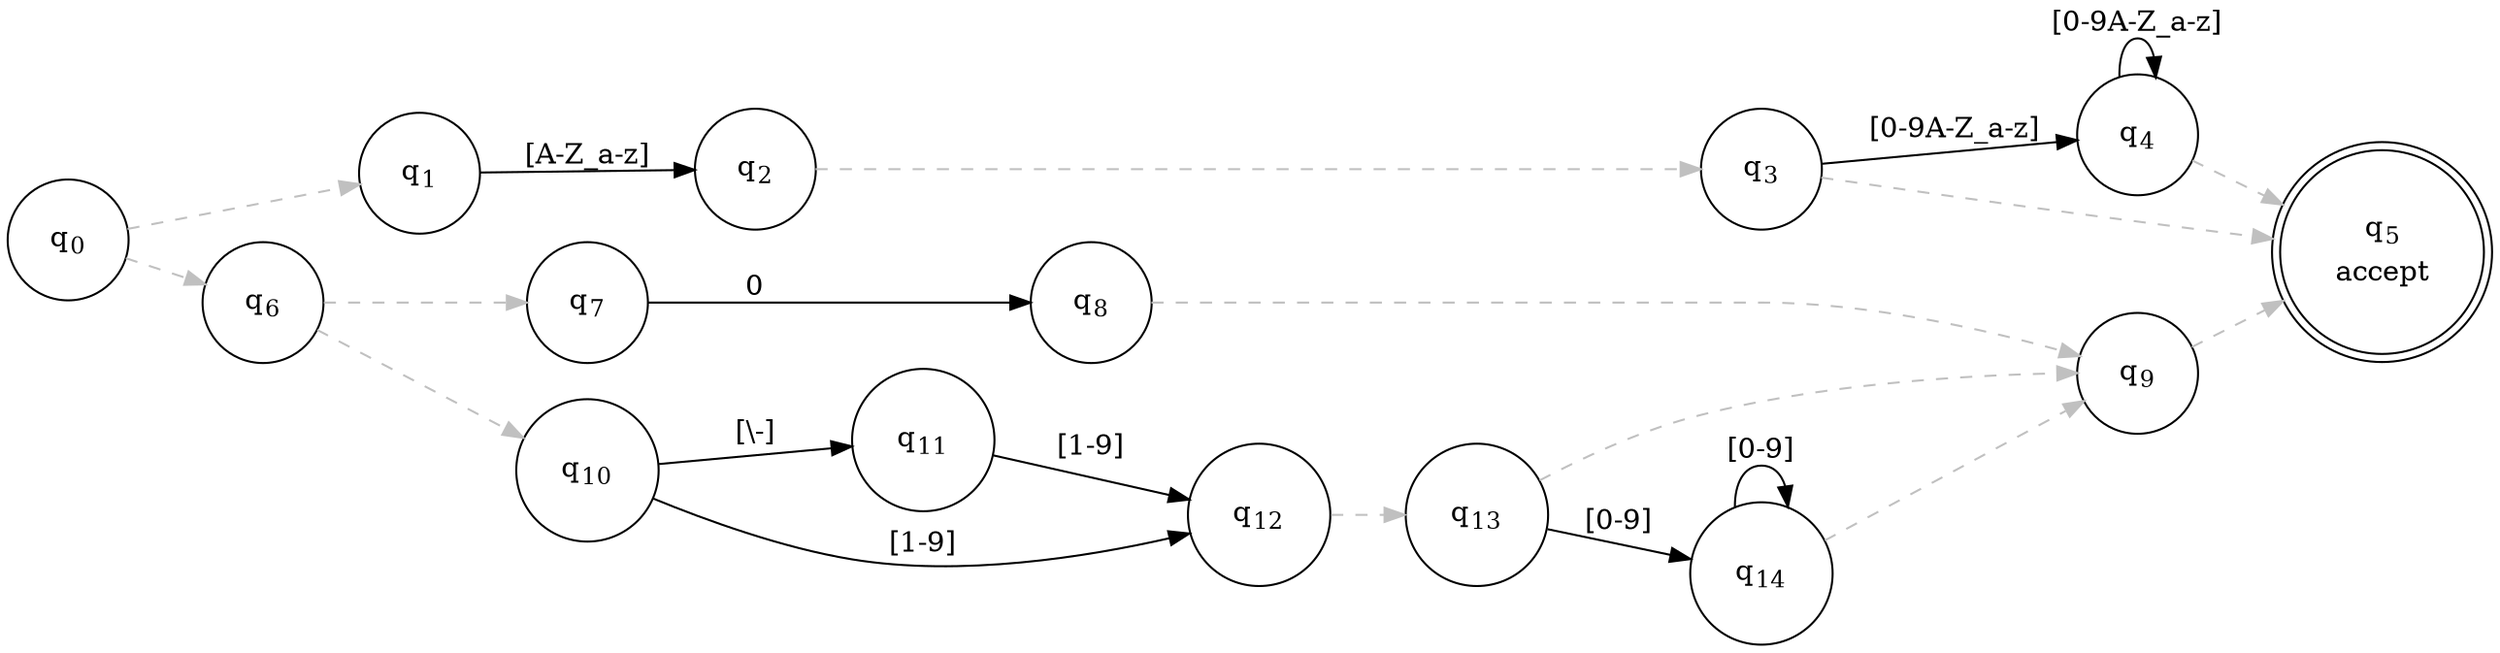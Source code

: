digraph FA {
rankdir=LR
node [shape=circle]
q0->q1 [style=dashed,color=gray]
q0->q6 [style=dashed,color=gray]
q1->q2 [label="[A-Z_a-z]"]
q2->q3 [style=dashed,color=gray]
q3->q4 [label="[0-9A-Z_a-z]"]
q3->q5 [style=dashed,color=gray]
q4->q4 [label="[0-9A-Z_a-z]"]
q4->q5 [style=dashed,color=gray]
q6->q7 [style=dashed,color=gray]
q6->q10 [style=dashed,color=gray]
q7->q8 [label="0"]
q8->q9 [style=dashed,color=gray]
q9->q5 [style=dashed,color=gray]
q10->q11 [label="[\\-]"]
q10->q12 [label="[1-9]"]
q11->q12 [label="[1-9]"]
q12->q13 [style=dashed,color=gray]
q13->q14 [label="[0-9]"]
q13->q9 [style=dashed,color=gray]
q14->q14 [label="[0-9]"]
q14->q9 [style=dashed,color=gray]
q0 [label=<<TABLE BORDER="0"><TR><TD>q<SUB>0</SUB></TD></TR></TABLE>>]
q1 [label=<<TABLE BORDER="0"><TR><TD>q<SUB>1</SUB></TD></TR></TABLE>>]
q2 [label=<<TABLE BORDER="0"><TR><TD>q<SUB>2</SUB></TD></TR></TABLE>>]
q3 [label=<<TABLE BORDER="0"><TR><TD>q<SUB>3</SUB></TD></TR></TABLE>>]
q4 [label=<<TABLE BORDER="0"><TR><TD>q<SUB>4</SUB></TD></TR></TABLE>>]
q5 [label=<<TABLE BORDER="0"><TR><TD>q<SUB>5</SUB></TD></TR><TR><TD>accept</TD></TR></TABLE>>,shape=doublecircle]
q6 [label=<<TABLE BORDER="0"><TR><TD>q<SUB>6</SUB></TD></TR></TABLE>>]
q7 [label=<<TABLE BORDER="0"><TR><TD>q<SUB>7</SUB></TD></TR></TABLE>>]
q8 [label=<<TABLE BORDER="0"><TR><TD>q<SUB>8</SUB></TD></TR></TABLE>>]
q9 [label=<<TABLE BORDER="0"><TR><TD>q<SUB>9</SUB></TD></TR></TABLE>>]
q10 [label=<<TABLE BORDER="0"><TR><TD>q<SUB>10</SUB></TD></TR></TABLE>>]
q11 [label=<<TABLE BORDER="0"><TR><TD>q<SUB>11</SUB></TD></TR></TABLE>>]
q12 [label=<<TABLE BORDER="0"><TR><TD>q<SUB>12</SUB></TD></TR></TABLE>>]
q13 [label=<<TABLE BORDER="0"><TR><TD>q<SUB>13</SUB></TD></TR></TABLE>>]
q14 [label=<<TABLE BORDER="0"><TR><TD>q<SUB>14</SUB></TD></TR></TABLE>>]
q5 [shape=doublecircle]
}
